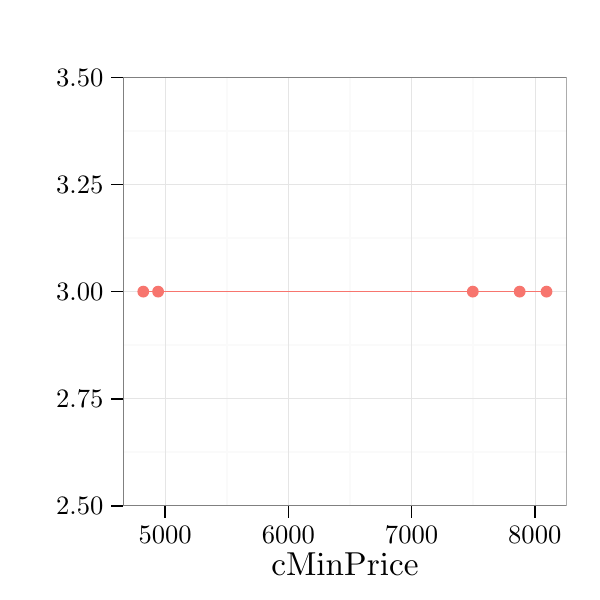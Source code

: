 % Created by tikzDevice version 0.6.2 on 2013-04-26 08:00:32.043
% !TEX encoding = UTF-8 Unicode

\documentclass{article}
\nonstopmode

\usepackage{tikz}

\usepackage[active,tightpage,psfixbb]{preview}

\PreviewEnvironment{pgfpicture}

\setlength\PreviewBorder{0pt}

\newcommand{\SweaveOpts}[1]{}  % do not interfere with LaTeX
\newcommand{\SweaveInput}[1]{} % because they are not real TeX commands
\newcommand{\Sexpr}[1]{}       % will only be parsed by R


%Change "article" to "report" to get rid of page number on title page
\usepackage{amsmath,amsfonts,amsthm,amssymb}
\usepackage{tikz}
\usetikzlibrary{backgrounds}
\usepackage{setspace}
\usepackage{Tabbing}
\usepackage{fancyhdr}
\usepackage{lastpage}
\usepackage{lstlinebgrd}
\usepackage{extramarks}
\usepackage{longtable}
\usepackage{chngpage}
\usepackage{soul,color}
\usepackage{color}
\usepackage{graphicx,float,wrapfig}
\usepackage{amsmath,amssymb, rotating}
%\usepackage{minted}
\usepackage{epsfig}
\usepackage{animate}
\usepackage{array}
\usepackage{graphics, color}
\usepackage{graphicx}
\usepackage{epsfig}
\usepackage{setspace}
\usepackage{verbatim}
\usepackage{url}
\usepackage[margin=1.0in]{geometry}

\definecolor{knitrfg}{rgb}{0.2, 0.2, 0.2}
\newcommand{\blue}[1]{{\color{blue} #1}}
\newcommand{\red}[1]{{\color{red} #1}}
\newcommand{\distas}[1]{%
  \savebox{\mybox}{\hbox{\kern3pt$\scriptstyle#1$\kern3pt}}%
  \savebox{\mysim}{\hbox{$\sim$}}%
  \mathbin{\overset{#1}{\kern\z \resizebox{\wd\mybox}{\ht\mysim}{$\sim$}}}%
}
\newcommand{\mytilde}{\raise.17ex\hbox{$\scriptstyle\mathtt{\sim}$}} 

% In case you need to adjust margins:
\topmargin=-0.45in      %
\evensidemargin=0in     %
\oddsidemargin=0in      %
\textwidth=6.5in        %
\textheight=9.0in       %
\headsep=0.25in         %

%Course Information
\newcommand{\Semester}{April and May 2013}
\newcommand{\CourseShort}{DMC 2013}
\newcommand{\CourseLong}{Data Mining Cup Competition 2013}

%Instructor Information
\newcommand{\InstructorLong}{Iowa State University of Science and Technology}
\newcommand{\InstructorShort}{ISU}

%My Information
\newcommand{\WritersLong}{Corey Lanker, Fangfang Liu, Jia Liu, Ian Mouzon, Wei Zhang, Wen Zhou}
\newcommand{\WritersShort}{Lanker, Liu, Liu, Mouzon, Zhang, Zhou}
\newcommand{\WritersContact}{\blue{imouzon@iastate.edu}}

%Homework Information
\newcommand{\homeworkTitle}{Prediction of Orders}
\newcommand{\homeworkDueDate}{April and May 2013}
\newcommand{\homeworkCreationDate}{\date{}}
\newcommand{\homeworkTopics}{}

% Setup the header and footer
\pagestyle{fancy}                                                       %
\lhead{\CourseShort:  \InstructorShort}                                                 %
\chead{\homeworkTitle}  %
\rhead{\WritersShort \firstxmark}                                                     %
\lfoot{\lastxmark}                                                      %
\cfoot{}                                                                %
\rfoot{Page\ \thepage\ of\ \pageref{LastPage}}                          %
\renewcommand\headrulewidth{0.4pt}                                      %
\renewcommand\footrulewidth{0.4pt}                                      %

%%%% FANCY QUOTES %%%
\makeatletter
\tikzset{%
  fancy quotes/.style={
    text width=\fq@width pt,
    align=justify,
    inner sep=1em,
    anchor=north west,
    minimum width=\textwidth,
  },
  fancy quotes width/.initial={.8\textwidth},
  fancy quotes marks/.style={
    scale=8,
    text=white,
    inner sep=0pt,
  },
  fancy quotes opening/.style={
    fancy quotes marks,
  },
  fancy quotes closing/.style={
    fancy quotes marks,
  },
  fancy quotes background/.style={
    show background rectangle,
    inner frame xsep=0pt,
    background rectangle/.style={
      fill=gray!25,
      rounded corners,
    },
  }
}

\newenvironment{fancyquotes}[1][]{%
\noindent
\tikzpicture[fancy quotes background]
\node[fancy quotes opening,anchor=north west] (fq@ul) at (0,0) {``};
\tikz@scan@one@point\pgfutil@firstofone(fq@ul.east)
\pgfmathsetmacro{\fq@width}{\textwidth - 2*\pgf@x}
\node[fancy quotes,#1] (fq@txt) at (fq@ul.north west) \bgroup}
{\egroup;
\node[overlay,fancy quotes closing,anchor=east] at (fq@txt.south east) {''};
\endtikzpicture}
\makeatother
%%% End of fancy quotes


\begin{document}

\begin{tikzpicture}[x=1pt,y=1pt]
\definecolor[named]{drawColor}{rgb}{0.00,0.00,0.00}
\definecolor[named]{fillColor}{rgb}{1.00,1.00,1.00}
\fill[color=fillColor,fill opacity=0.00,] (0,0) rectangle (216.81,216.81);
\begin{scope}
\path[clip] (  0.00,  0.00) rectangle (216.81,216.81);
\definecolor[named]{drawColor}{rgb}{1.00,1.00,1.00}
\definecolor[named]{fillColor}{rgb}{1.00,1.00,1.00}
\end{scope}
\begin{scope}
\path[clip] (  0.00,  0.00) rectangle (216.81,216.81);
\definecolor[named]{drawColor}{rgb}{1.00,1.00,1.00}
\definecolor[named]{fillColor}{rgb}{1.00,1.00,1.00}

\draw[color=drawColor,line width= 0.6pt,line cap=round,line join=round,fill=fillColor,] (  0.00,  0.00) rectangle (216.81,216.81);
\end{scope}
\begin{scope}
\path[clip] (  0.00,  0.00) rectangle (216.81,216.81);
\definecolor[named]{drawColor}{rgb}{1.00,1.00,1.00}
\definecolor[named]{fillColor}{rgb}{1.00,1.00,1.00}
\end{scope}
\begin{scope}
\path[clip] (  0.00,  0.00) rectangle (216.81,216.81);
\definecolor[named]{drawColor}{rgb}{1.00,1.00,1.00}
\definecolor[named]{fillColor}{rgb}{1.00,1.00,1.00}
\end{scope}
\begin{scope}
\path[clip] (  0.00,  0.00) rectangle (216.81,216.81);
\definecolor[named]{drawColor}{rgb}{1.00,1.00,1.00}
\definecolor[named]{fillColor}{rgb}{1.00,1.00,1.00}
\end{scope}
\begin{scope}
\path[clip] ( 44.49, 34.03) rectangle (204.77,188.82);
\definecolor[named]{drawColor}{rgb}{1.00,1.00,1.00}
\definecolor[named]{fillColor}{rgb}{1.00,1.00,1.00}

\draw[fill=fillColor,draw opacity=0.00,] ( 44.49, 34.03) rectangle (204.76,188.82);
\definecolor[named]{drawColor}{rgb}{0.98,0.98,0.98}

\draw[color=drawColor,line width= 0.6pt,line join=round,fill opacity=0.00,] ( 44.49, 53.38) --
	(204.77, 53.38);

\draw[color=drawColor,line width= 0.6pt,line join=round,fill opacity=0.00,] ( 44.49, 92.08) --
	(204.77, 92.08);

\draw[color=drawColor,line width= 0.6pt,line join=round,fill opacity=0.00,] ( 44.49,130.78) --
	(204.77,130.78);

\draw[color=drawColor,line width= 0.6pt,line join=round,fill opacity=0.00,] ( 44.49,169.48) --
	(204.77,169.48);

\draw[color=drawColor,line width= 0.6pt,line join=round,fill opacity=0.00,] ( 81.95, 34.03) --
	( 81.95,188.82);

\draw[color=drawColor,line width= 0.6pt,line join=round,fill opacity=0.00,] (126.47, 34.03) --
	(126.47,188.82);

\draw[color=drawColor,line width= 0.6pt,line join=round,fill opacity=0.00,] (170.98, 34.03) --
	(170.98,188.82);
\definecolor[named]{drawColor}{rgb}{0.90,0.90,0.90}

\draw[color=drawColor,line width= 0.2pt,line join=round,fill opacity=0.00,] ( 44.49, 34.03) --
	(204.77, 34.03);

\draw[color=drawColor,line width= 0.2pt,line join=round,fill opacity=0.00,] ( 44.49, 72.73) --
	(204.77, 72.73);

\draw[color=drawColor,line width= 0.2pt,line join=round,fill opacity=0.00,] ( 44.49,111.43) --
	(204.77,111.43);

\draw[color=drawColor,line width= 0.2pt,line join=round,fill opacity=0.00,] ( 44.49,150.13) --
	(204.77,150.13);

\draw[color=drawColor,line width= 0.2pt,line join=round,fill opacity=0.00,] ( 44.49,188.82) --
	(204.77,188.82);

\draw[color=drawColor,line width= 0.2pt,line join=round,fill opacity=0.00,] ( 59.70, 34.03) --
	( 59.70,188.82);

\draw[color=drawColor,line width= 0.2pt,line join=round,fill opacity=0.00,] (104.21, 34.03) --
	(104.21,188.82);

\draw[color=drawColor,line width= 0.2pt,line join=round,fill opacity=0.00,] (148.72, 34.03) --
	(148.72,188.82);

\draw[color=drawColor,line width= 0.2pt,line join=round,fill opacity=0.00,] (193.24, 34.03) --
	(193.24,188.82);
\definecolor[named]{drawColor}{rgb}{0.97,0.46,0.43}
\definecolor[named]{fillColor}{rgb}{0.97,0.46,0.43}

\draw[color=drawColor,line width= 0.6pt,line join=round,] ( 51.77,111.43) --
	( 57.13,111.43) --
	(170.85,111.43) --
	(187.79,111.43) --
	(197.48,111.43);

\draw[fill=fillColor,draw opacity=0.00,] ( 51.77,111.43) circle (  2.13);

\draw[fill=fillColor,draw opacity=0.00,] (197.48,111.43) circle (  2.13);

\draw[fill=fillColor,draw opacity=0.00,] ( 57.13,111.43) circle (  2.13);

\draw[fill=fillColor,draw opacity=0.00,] (170.85,111.43) circle (  2.13);

\draw[fill=fillColor,draw opacity=0.00,] (187.79,111.43) circle (  2.13);
\definecolor[named]{drawColor}{rgb}{0.50,0.50,0.50}

\draw[color=drawColor,line width= 0.6pt,line cap=round,line join=round,fill opacity=0.00,] ( 44.49, 34.03) rectangle (204.76,188.82);
\end{scope}
\begin{scope}
\path[clip] (  0.00,  0.00) rectangle (216.81,216.81);
\definecolor[named]{drawColor}{rgb}{1.00,1.00,1.00}
\definecolor[named]{fillColor}{rgb}{1.00,1.00,1.00}
\end{scope}
\begin{scope}
\path[clip] (  0.00,  0.00) rectangle (216.81,216.81);
\definecolor[named]{drawColor}{rgb}{1.00,1.00,1.00}
\definecolor[named]{fillColor}{rgb}{1.00,1.00,1.00}
\end{scope}
\begin{scope}
\path[clip] (  0.00,  0.00) rectangle (216.81,216.81);
\definecolor[named]{drawColor}{rgb}{1.00,1.00,1.00}
\definecolor[named]{fillColor}{rgb}{1.00,1.00,1.00}
\definecolor[named]{drawColor}{rgb}{0.00,0.00,0.00}

\node[color=drawColor,anchor=base east,inner sep=0pt, outer sep=0pt, scale=  0.96] at ( 37.37, 30.73) {2.50};

\node[color=drawColor,anchor=base east,inner sep=0pt, outer sep=0pt, scale=  0.96] at ( 37.37, 69.43) {2.75};

\node[color=drawColor,anchor=base east,inner sep=0pt, outer sep=0pt, scale=  0.96] at ( 37.37,108.12) {3.00};

\node[color=drawColor,anchor=base east,inner sep=0pt, outer sep=0pt, scale=  0.96] at ( 37.37,146.82) {3.25};

\node[color=drawColor,anchor=base east,inner sep=0pt, outer sep=0pt, scale=  0.96] at ( 37.37,185.52) {3.50};
\end{scope}
\begin{scope}
\path[clip] (  0.00,  0.00) rectangle (216.81,216.81);
\definecolor[named]{drawColor}{rgb}{1.00,1.00,1.00}
\definecolor[named]{fillColor}{rgb}{1.00,1.00,1.00}
\end{scope}
\begin{scope}
\path[clip] (  0.00,  0.00) rectangle (216.81,216.81);
\definecolor[named]{drawColor}{rgb}{1.00,1.00,1.00}
\definecolor[named]{fillColor}{rgb}{1.00,1.00,1.00}
\definecolor[named]{drawColor}{rgb}{0.00,0.00,0.00}

\draw[color=drawColor,line width= 0.6pt,line join=round,fill opacity=0.00,] ( 40.22, 34.03) --
	( 44.49, 34.03);

\draw[color=drawColor,line width= 0.6pt,line join=round,fill opacity=0.00,] ( 40.22, 72.73) --
	( 44.49, 72.73);

\draw[color=drawColor,line width= 0.6pt,line join=round,fill opacity=0.00,] ( 40.22,111.43) --
	( 44.49,111.43);

\draw[color=drawColor,line width= 0.6pt,line join=round,fill opacity=0.00,] ( 40.22,150.13) --
	( 44.49,150.13);

\draw[color=drawColor,line width= 0.6pt,line join=round,fill opacity=0.00,] ( 40.22,188.82) --
	( 44.49,188.82);
\end{scope}
\begin{scope}
\path[clip] (  0.00,  0.00) rectangle (216.81,216.81);
\definecolor[named]{drawColor}{rgb}{1.00,1.00,1.00}
\definecolor[named]{fillColor}{rgb}{1.00,1.00,1.00}
\end{scope}
\begin{scope}
\path[clip] (  0.00,  0.00) rectangle (216.81,216.81);
\definecolor[named]{drawColor}{rgb}{1.00,1.00,1.00}
\definecolor[named]{fillColor}{rgb}{1.00,1.00,1.00}
\end{scope}
\begin{scope}
\path[clip] (  0.00,  0.00) rectangle (216.81,216.81);
\definecolor[named]{drawColor}{rgb}{1.00,1.00,1.00}
\definecolor[named]{fillColor}{rgb}{1.00,1.00,1.00}
\end{scope}
\begin{scope}
\path[clip] (  0.00,  0.00) rectangle (216.81,216.81);
\definecolor[named]{drawColor}{rgb}{1.00,1.00,1.00}
\definecolor[named]{fillColor}{rgb}{1.00,1.00,1.00}
\end{scope}
\begin{scope}
\path[clip] (  0.00,  0.00) rectangle (216.81,216.81);
\definecolor[named]{drawColor}{rgb}{1.00,1.00,1.00}
\definecolor[named]{fillColor}{rgb}{1.00,1.00,1.00}
\end{scope}
\begin{scope}
\path[clip] (  0.00,  0.00) rectangle (216.81,216.81);
\definecolor[named]{drawColor}{rgb}{1.00,1.00,1.00}
\definecolor[named]{fillColor}{rgb}{1.00,1.00,1.00}
\definecolor[named]{drawColor}{rgb}{0.00,0.00,0.00}

\draw[color=drawColor,line width= 0.6pt,line join=round,fill opacity=0.00,] ( 59.70, 29.77) --
	( 59.70, 34.03);

\draw[color=drawColor,line width= 0.6pt,line join=round,fill opacity=0.00,] (104.21, 29.77) --
	(104.21, 34.03);

\draw[color=drawColor,line width= 0.6pt,line join=round,fill opacity=0.00,] (148.72, 29.77) --
	(148.72, 34.03);

\draw[color=drawColor,line width= 0.6pt,line join=round,fill opacity=0.00,] (193.24, 29.77) --
	(193.24, 34.03);
\end{scope}
\begin{scope}
\path[clip] (  0.00,  0.00) rectangle (216.81,216.81);
\definecolor[named]{drawColor}{rgb}{1.00,1.00,1.00}
\definecolor[named]{fillColor}{rgb}{1.00,1.00,1.00}
\end{scope}
\begin{scope}
\path[clip] (  0.00,  0.00) rectangle (216.81,216.81);
\definecolor[named]{drawColor}{rgb}{1.00,1.00,1.00}
\definecolor[named]{fillColor}{rgb}{1.00,1.00,1.00}
\definecolor[named]{drawColor}{rgb}{0.00,0.00,0.00}

\node[color=drawColor,anchor=base,inner sep=0pt, outer sep=0pt, scale=  0.96] at ( 59.70, 20.31) {5000};

\node[color=drawColor,anchor=base,inner sep=0pt, outer sep=0pt, scale=  0.96] at (104.21, 20.31) {6000};

\node[color=drawColor,anchor=base,inner sep=0pt, outer sep=0pt, scale=  0.96] at (148.72, 20.31) {7000};

\node[color=drawColor,anchor=base,inner sep=0pt, outer sep=0pt, scale=  0.96] at (193.24, 20.31) {8000};
\end{scope}
\begin{scope}
\path[clip] (  0.00,  0.00) rectangle (216.81,216.81);
\definecolor[named]{drawColor}{rgb}{1.00,1.00,1.00}
\definecolor[named]{fillColor}{rgb}{1.00,1.00,1.00}
\end{scope}
\begin{scope}
\path[clip] (  0.00,  0.00) rectangle (216.81,216.81);
\definecolor[named]{drawColor}{rgb}{1.00,1.00,1.00}
\definecolor[named]{fillColor}{rgb}{1.00,1.00,1.00}
\end{scope}
\begin{scope}
\path[clip] (  0.00,  0.00) rectangle (216.81,216.81);
\definecolor[named]{drawColor}{rgb}{1.00,1.00,1.00}
\definecolor[named]{fillColor}{rgb}{1.00,1.00,1.00}
\end{scope}
\begin{scope}
\path[clip] (  0.00,  0.00) rectangle (216.81,216.81);
\definecolor[named]{drawColor}{rgb}{1.00,1.00,1.00}
\definecolor[named]{fillColor}{rgb}{1.00,1.00,1.00}
\end{scope}
\begin{scope}
\path[clip] (  0.00,  0.00) rectangle (216.81,216.81);
\definecolor[named]{drawColor}{rgb}{1.00,1.00,1.00}
\definecolor[named]{fillColor}{rgb}{1.00,1.00,1.00}
\definecolor[named]{drawColor}{rgb}{0.00,0.00,0.00}

\node[color=drawColor,anchor=base,inner sep=0pt, outer sep=0pt, scale=  1.20] at (124.63,  9.03) {cMinPrice};
\end{scope}
\begin{scope}
\path[clip] (  0.00,  0.00) rectangle (216.81,216.81);
\definecolor[named]{drawColor}{rgb}{1.00,1.00,1.00}
\definecolor[named]{fillColor}{rgb}{1.00,1.00,1.00}
\end{scope}
\begin{scope}
\path[clip] (  0.00,  0.00) rectangle (216.81,216.81);
\definecolor[named]{drawColor}{rgb}{1.00,1.00,1.00}
\definecolor[named]{fillColor}{rgb}{1.00,1.00,1.00}
\end{scope}
\begin{scope}
\path[clip] (  0.00,  0.00) rectangle (216.81,216.81);
\definecolor[named]{drawColor}{rgb}{1.00,1.00,1.00}
\definecolor[named]{fillColor}{rgb}{1.00,1.00,1.00}
\end{scope}
\begin{scope}
\path[clip] (  0.00,  0.00) rectangle (216.81,216.81);
\definecolor[named]{drawColor}{rgb}{1.00,1.00,1.00}
\definecolor[named]{fillColor}{rgb}{1.00,1.00,1.00}
\end{scope}
\begin{scope}
\path[clip] (  0.00,  0.00) rectangle (216.81,216.81);
\definecolor[named]{drawColor}{rgb}{1.00,1.00,1.00}
\definecolor[named]{fillColor}{rgb}{1.00,1.00,1.00}
\end{scope}
\begin{scope}
\path[clip] (  0.00,  0.00) rectangle (216.81,216.81);
\definecolor[named]{drawColor}{rgb}{1.00,1.00,1.00}
\definecolor[named]{fillColor}{rgb}{1.00,1.00,1.00}
\end{scope}
\end{tikzpicture}

\end{document}
